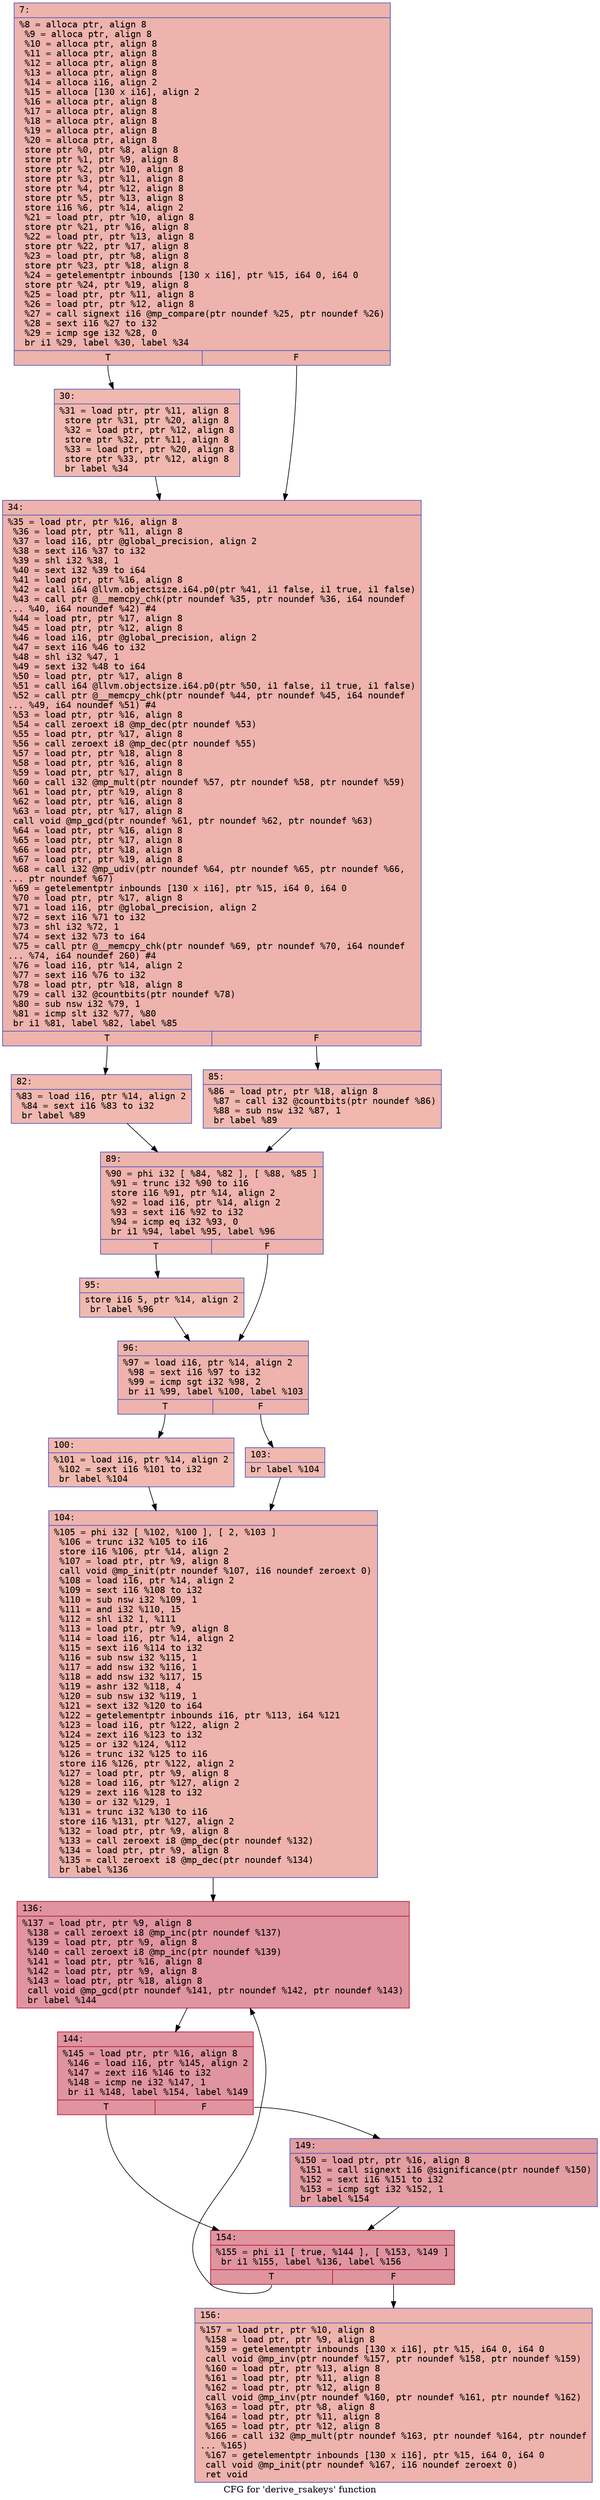 digraph "CFG for 'derive_rsakeys' function" {
	label="CFG for 'derive_rsakeys' function";

	Node0x60000097ea80 [shape=record,color="#3d50c3ff", style=filled, fillcolor="#d6524470" fontname="Courier",label="{7:\l|  %8 = alloca ptr, align 8\l  %9 = alloca ptr, align 8\l  %10 = alloca ptr, align 8\l  %11 = alloca ptr, align 8\l  %12 = alloca ptr, align 8\l  %13 = alloca ptr, align 8\l  %14 = alloca i16, align 2\l  %15 = alloca [130 x i16], align 2\l  %16 = alloca ptr, align 8\l  %17 = alloca ptr, align 8\l  %18 = alloca ptr, align 8\l  %19 = alloca ptr, align 8\l  %20 = alloca ptr, align 8\l  store ptr %0, ptr %8, align 8\l  store ptr %1, ptr %9, align 8\l  store ptr %2, ptr %10, align 8\l  store ptr %3, ptr %11, align 8\l  store ptr %4, ptr %12, align 8\l  store ptr %5, ptr %13, align 8\l  store i16 %6, ptr %14, align 2\l  %21 = load ptr, ptr %10, align 8\l  store ptr %21, ptr %16, align 8\l  %22 = load ptr, ptr %13, align 8\l  store ptr %22, ptr %17, align 8\l  %23 = load ptr, ptr %8, align 8\l  store ptr %23, ptr %18, align 8\l  %24 = getelementptr inbounds [130 x i16], ptr %15, i64 0, i64 0\l  store ptr %24, ptr %19, align 8\l  %25 = load ptr, ptr %11, align 8\l  %26 = load ptr, ptr %12, align 8\l  %27 = call signext i16 @mp_compare(ptr noundef %25, ptr noundef %26)\l  %28 = sext i16 %27 to i32\l  %29 = icmp sge i32 %28, 0\l  br i1 %29, label %30, label %34\l|{<s0>T|<s1>F}}"];
	Node0x60000097ea80:s0 -> Node0x60000097eb70[tooltip="7 -> 30\nProbability 50.00%" ];
	Node0x60000097ea80:s1 -> Node0x60000097ebc0[tooltip="7 -> 34\nProbability 50.00%" ];
	Node0x60000097eb70 [shape=record,color="#3d50c3ff", style=filled, fillcolor="#dc5d4a70" fontname="Courier",label="{30:\l|  %31 = load ptr, ptr %11, align 8\l  store ptr %31, ptr %20, align 8\l  %32 = load ptr, ptr %12, align 8\l  store ptr %32, ptr %11, align 8\l  %33 = load ptr, ptr %20, align 8\l  store ptr %33, ptr %12, align 8\l  br label %34\l}"];
	Node0x60000097eb70 -> Node0x60000097ebc0[tooltip="30 -> 34\nProbability 100.00%" ];
	Node0x60000097ebc0 [shape=record,color="#3d50c3ff", style=filled, fillcolor="#d6524470" fontname="Courier",label="{34:\l|  %35 = load ptr, ptr %16, align 8\l  %36 = load ptr, ptr %11, align 8\l  %37 = load i16, ptr @global_precision, align 2\l  %38 = sext i16 %37 to i32\l  %39 = shl i32 %38, 1\l  %40 = sext i32 %39 to i64\l  %41 = load ptr, ptr %16, align 8\l  %42 = call i64 @llvm.objectsize.i64.p0(ptr %41, i1 false, i1 true, i1 false)\l  %43 = call ptr @__memcpy_chk(ptr noundef %35, ptr noundef %36, i64 noundef\l... %40, i64 noundef %42) #4\l  %44 = load ptr, ptr %17, align 8\l  %45 = load ptr, ptr %12, align 8\l  %46 = load i16, ptr @global_precision, align 2\l  %47 = sext i16 %46 to i32\l  %48 = shl i32 %47, 1\l  %49 = sext i32 %48 to i64\l  %50 = load ptr, ptr %17, align 8\l  %51 = call i64 @llvm.objectsize.i64.p0(ptr %50, i1 false, i1 true, i1 false)\l  %52 = call ptr @__memcpy_chk(ptr noundef %44, ptr noundef %45, i64 noundef\l... %49, i64 noundef %51) #4\l  %53 = load ptr, ptr %16, align 8\l  %54 = call zeroext i8 @mp_dec(ptr noundef %53)\l  %55 = load ptr, ptr %17, align 8\l  %56 = call zeroext i8 @mp_dec(ptr noundef %55)\l  %57 = load ptr, ptr %18, align 8\l  %58 = load ptr, ptr %16, align 8\l  %59 = load ptr, ptr %17, align 8\l  %60 = call i32 @mp_mult(ptr noundef %57, ptr noundef %58, ptr noundef %59)\l  %61 = load ptr, ptr %19, align 8\l  %62 = load ptr, ptr %16, align 8\l  %63 = load ptr, ptr %17, align 8\l  call void @mp_gcd(ptr noundef %61, ptr noundef %62, ptr noundef %63)\l  %64 = load ptr, ptr %16, align 8\l  %65 = load ptr, ptr %17, align 8\l  %66 = load ptr, ptr %18, align 8\l  %67 = load ptr, ptr %19, align 8\l  %68 = call i32 @mp_udiv(ptr noundef %64, ptr noundef %65, ptr noundef %66,\l... ptr noundef %67)\l  %69 = getelementptr inbounds [130 x i16], ptr %15, i64 0, i64 0\l  %70 = load ptr, ptr %17, align 8\l  %71 = load i16, ptr @global_precision, align 2\l  %72 = sext i16 %71 to i32\l  %73 = shl i32 %72, 1\l  %74 = sext i32 %73 to i64\l  %75 = call ptr @__memcpy_chk(ptr noundef %69, ptr noundef %70, i64 noundef\l... %74, i64 noundef 260) #4\l  %76 = load i16, ptr %14, align 2\l  %77 = sext i16 %76 to i32\l  %78 = load ptr, ptr %18, align 8\l  %79 = call i32 @countbits(ptr noundef %78)\l  %80 = sub nsw i32 %79, 1\l  %81 = icmp slt i32 %77, %80\l  br i1 %81, label %82, label %85\l|{<s0>T|<s1>F}}"];
	Node0x60000097ebc0:s0 -> Node0x60000097ec10[tooltip="34 -> 82\nProbability 50.00%" ];
	Node0x60000097ebc0:s1 -> Node0x60000097ec60[tooltip="34 -> 85\nProbability 50.00%" ];
	Node0x60000097ec10 [shape=record,color="#3d50c3ff", style=filled, fillcolor="#dc5d4a70" fontname="Courier",label="{82:\l|  %83 = load i16, ptr %14, align 2\l  %84 = sext i16 %83 to i32\l  br label %89\l}"];
	Node0x60000097ec10 -> Node0x60000097ecb0[tooltip="82 -> 89\nProbability 100.00%" ];
	Node0x60000097ec60 [shape=record,color="#3d50c3ff", style=filled, fillcolor="#dc5d4a70" fontname="Courier",label="{85:\l|  %86 = load ptr, ptr %18, align 8\l  %87 = call i32 @countbits(ptr noundef %86)\l  %88 = sub nsw i32 %87, 1\l  br label %89\l}"];
	Node0x60000097ec60 -> Node0x60000097ecb0[tooltip="85 -> 89\nProbability 100.00%" ];
	Node0x60000097ecb0 [shape=record,color="#3d50c3ff", style=filled, fillcolor="#d6524470" fontname="Courier",label="{89:\l|  %90 = phi i32 [ %84, %82 ], [ %88, %85 ]\l  %91 = trunc i32 %90 to i16\l  store i16 %91, ptr %14, align 2\l  %92 = load i16, ptr %14, align 2\l  %93 = sext i16 %92 to i32\l  %94 = icmp eq i32 %93, 0\l  br i1 %94, label %95, label %96\l|{<s0>T|<s1>F}}"];
	Node0x60000097ecb0:s0 -> Node0x60000097ed00[tooltip="89 -> 95\nProbability 37.50%" ];
	Node0x60000097ecb0:s1 -> Node0x60000097ed50[tooltip="89 -> 96\nProbability 62.50%" ];
	Node0x60000097ed00 [shape=record,color="#3d50c3ff", style=filled, fillcolor="#de614d70" fontname="Courier",label="{95:\l|  store i16 5, ptr %14, align 2\l  br label %96\l}"];
	Node0x60000097ed00 -> Node0x60000097ed50[tooltip="95 -> 96\nProbability 100.00%" ];
	Node0x60000097ed50 [shape=record,color="#3d50c3ff", style=filled, fillcolor="#d6524470" fontname="Courier",label="{96:\l|  %97 = load i16, ptr %14, align 2\l  %98 = sext i16 %97 to i32\l  %99 = icmp sgt i32 %98, 2\l  br i1 %99, label %100, label %103\l|{<s0>T|<s1>F}}"];
	Node0x60000097ed50:s0 -> Node0x60000097eda0[tooltip="96 -> 100\nProbability 50.00%" ];
	Node0x60000097ed50:s1 -> Node0x60000097edf0[tooltip="96 -> 103\nProbability 50.00%" ];
	Node0x60000097eda0 [shape=record,color="#3d50c3ff", style=filled, fillcolor="#dc5d4a70" fontname="Courier",label="{100:\l|  %101 = load i16, ptr %14, align 2\l  %102 = sext i16 %101 to i32\l  br label %104\l}"];
	Node0x60000097eda0 -> Node0x60000097ee40[tooltip="100 -> 104\nProbability 100.00%" ];
	Node0x60000097edf0 [shape=record,color="#3d50c3ff", style=filled, fillcolor="#dc5d4a70" fontname="Courier",label="{103:\l|  br label %104\l}"];
	Node0x60000097edf0 -> Node0x60000097ee40[tooltip="103 -> 104\nProbability 100.00%" ];
	Node0x60000097ee40 [shape=record,color="#3d50c3ff", style=filled, fillcolor="#d6524470" fontname="Courier",label="{104:\l|  %105 = phi i32 [ %102, %100 ], [ 2, %103 ]\l  %106 = trunc i32 %105 to i16\l  store i16 %106, ptr %14, align 2\l  %107 = load ptr, ptr %9, align 8\l  call void @mp_init(ptr noundef %107, i16 noundef zeroext 0)\l  %108 = load i16, ptr %14, align 2\l  %109 = sext i16 %108 to i32\l  %110 = sub nsw i32 %109, 1\l  %111 = and i32 %110, 15\l  %112 = shl i32 1, %111\l  %113 = load ptr, ptr %9, align 8\l  %114 = load i16, ptr %14, align 2\l  %115 = sext i16 %114 to i32\l  %116 = sub nsw i32 %115, 1\l  %117 = add nsw i32 %116, 1\l  %118 = add nsw i32 %117, 15\l  %119 = ashr i32 %118, 4\l  %120 = sub nsw i32 %119, 1\l  %121 = sext i32 %120 to i64\l  %122 = getelementptr inbounds i16, ptr %113, i64 %121\l  %123 = load i16, ptr %122, align 2\l  %124 = zext i16 %123 to i32\l  %125 = or i32 %124, %112\l  %126 = trunc i32 %125 to i16\l  store i16 %126, ptr %122, align 2\l  %127 = load ptr, ptr %9, align 8\l  %128 = load i16, ptr %127, align 2\l  %129 = zext i16 %128 to i32\l  %130 = or i32 %129, 1\l  %131 = trunc i32 %130 to i16\l  store i16 %131, ptr %127, align 2\l  %132 = load ptr, ptr %9, align 8\l  %133 = call zeroext i8 @mp_dec(ptr noundef %132)\l  %134 = load ptr, ptr %9, align 8\l  %135 = call zeroext i8 @mp_dec(ptr noundef %134)\l  br label %136\l}"];
	Node0x60000097ee40 -> Node0x60000097ee90[tooltip="104 -> 136\nProbability 100.00%" ];
	Node0x60000097ee90 [shape=record,color="#b70d28ff", style=filled, fillcolor="#b70d2870" fontname="Courier",label="{136:\l|  %137 = load ptr, ptr %9, align 8\l  %138 = call zeroext i8 @mp_inc(ptr noundef %137)\l  %139 = load ptr, ptr %9, align 8\l  %140 = call zeroext i8 @mp_inc(ptr noundef %139)\l  %141 = load ptr, ptr %16, align 8\l  %142 = load ptr, ptr %9, align 8\l  %143 = load ptr, ptr %18, align 8\l  call void @mp_gcd(ptr noundef %141, ptr noundef %142, ptr noundef %143)\l  br label %144\l}"];
	Node0x60000097ee90 -> Node0x60000097eee0[tooltip="136 -> 144\nProbability 100.00%" ];
	Node0x60000097eee0 [shape=record,color="#b70d28ff", style=filled, fillcolor="#b70d2870" fontname="Courier",label="{144:\l|  %145 = load ptr, ptr %16, align 8\l  %146 = load i16, ptr %145, align 2\l  %147 = zext i16 %146 to i32\l  %148 = icmp ne i32 %147, 1\l  br i1 %148, label %154, label %149\l|{<s0>T|<s1>F}}"];
	Node0x60000097eee0:s0 -> Node0x60000097ef80[tooltip="144 -> 154\nProbability 50.00%" ];
	Node0x60000097eee0:s1 -> Node0x60000097ef30[tooltip="144 -> 149\nProbability 50.00%" ];
	Node0x60000097ef30 [shape=record,color="#3d50c3ff", style=filled, fillcolor="#be242e70" fontname="Courier",label="{149:\l|  %150 = load ptr, ptr %16, align 8\l  %151 = call signext i16 @significance(ptr noundef %150)\l  %152 = sext i16 %151 to i32\l  %153 = icmp sgt i32 %152, 1\l  br label %154\l}"];
	Node0x60000097ef30 -> Node0x60000097ef80[tooltip="149 -> 154\nProbability 100.00%" ];
	Node0x60000097ef80 [shape=record,color="#b70d28ff", style=filled, fillcolor="#b70d2870" fontname="Courier",label="{154:\l|  %155 = phi i1 [ true, %144 ], [ %153, %149 ]\l  br i1 %155, label %136, label %156\l|{<s0>T|<s1>F}}"];
	Node0x60000097ef80:s0 -> Node0x60000097ee90[tooltip="154 -> 136\nProbability 96.88%" ];
	Node0x60000097ef80:s1 -> Node0x60000097efd0[tooltip="154 -> 156\nProbability 3.12%" ];
	Node0x60000097efd0 [shape=record,color="#3d50c3ff", style=filled, fillcolor="#d6524470" fontname="Courier",label="{156:\l|  %157 = load ptr, ptr %10, align 8\l  %158 = load ptr, ptr %9, align 8\l  %159 = getelementptr inbounds [130 x i16], ptr %15, i64 0, i64 0\l  call void @mp_inv(ptr noundef %157, ptr noundef %158, ptr noundef %159)\l  %160 = load ptr, ptr %13, align 8\l  %161 = load ptr, ptr %11, align 8\l  %162 = load ptr, ptr %12, align 8\l  call void @mp_inv(ptr noundef %160, ptr noundef %161, ptr noundef %162)\l  %163 = load ptr, ptr %8, align 8\l  %164 = load ptr, ptr %11, align 8\l  %165 = load ptr, ptr %12, align 8\l  %166 = call i32 @mp_mult(ptr noundef %163, ptr noundef %164, ptr noundef\l... %165)\l  %167 = getelementptr inbounds [130 x i16], ptr %15, i64 0, i64 0\l  call void @mp_init(ptr noundef %167, i16 noundef zeroext 0)\l  ret void\l}"];
}

